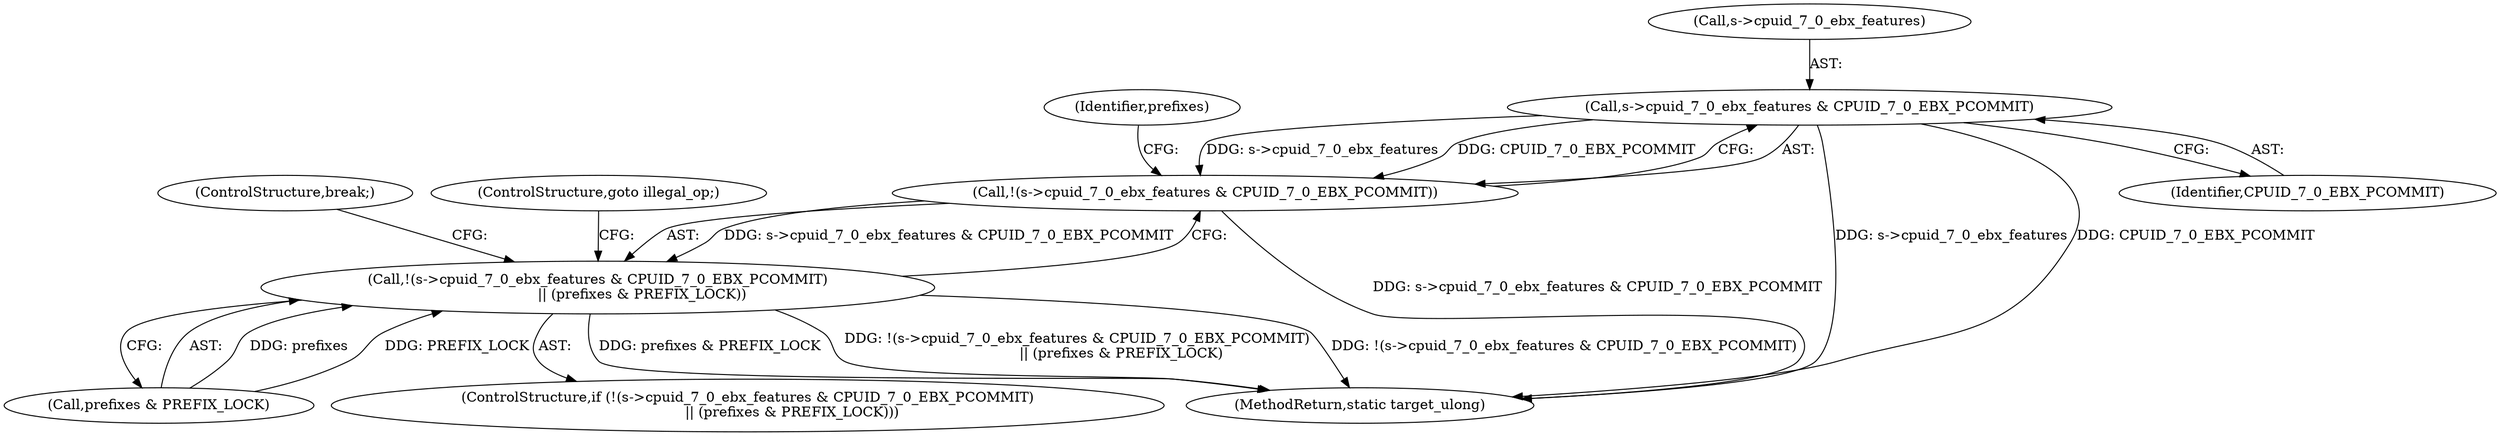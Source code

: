 digraph "0_qemu_30663fd26c0307e414622c7a8607fbc04f92ec14@pointer" {
"1011591" [label="(Call,s->cpuid_7_0_ebx_features & CPUID_7_0_EBX_PCOMMIT)"];
"1011590" [label="(Call,!(s->cpuid_7_0_ebx_features & CPUID_7_0_EBX_PCOMMIT))"];
"1011589" [label="(Call,!(s->cpuid_7_0_ebx_features & CPUID_7_0_EBX_PCOMMIT)\n                    || (prefixes & PREFIX_LOCK))"];
"1011601" [label="(ControlStructure,break;)"];
"1011597" [label="(Identifier,prefixes)"];
"1011840" [label="(MethodReturn,static target_ulong)"];
"1011592" [label="(Call,s->cpuid_7_0_ebx_features)"];
"1011590" [label="(Call,!(s->cpuid_7_0_ebx_features & CPUID_7_0_EBX_PCOMMIT))"];
"1011596" [label="(Call,prefixes & PREFIX_LOCK)"];
"1011589" [label="(Call,!(s->cpuid_7_0_ebx_features & CPUID_7_0_EBX_PCOMMIT)\n                    || (prefixes & PREFIX_LOCK))"];
"1011600" [label="(ControlStructure,goto illegal_op;)"];
"1011588" [label="(ControlStructure,if (!(s->cpuid_7_0_ebx_features & CPUID_7_0_EBX_PCOMMIT)\n                    || (prefixes & PREFIX_LOCK)))"];
"1011591" [label="(Call,s->cpuid_7_0_ebx_features & CPUID_7_0_EBX_PCOMMIT)"];
"1011595" [label="(Identifier,CPUID_7_0_EBX_PCOMMIT)"];
"1011591" -> "1011590"  [label="AST: "];
"1011591" -> "1011595"  [label="CFG: "];
"1011592" -> "1011591"  [label="AST: "];
"1011595" -> "1011591"  [label="AST: "];
"1011590" -> "1011591"  [label="CFG: "];
"1011591" -> "1011840"  [label="DDG: s->cpuid_7_0_ebx_features"];
"1011591" -> "1011840"  [label="DDG: CPUID_7_0_EBX_PCOMMIT"];
"1011591" -> "1011590"  [label="DDG: s->cpuid_7_0_ebx_features"];
"1011591" -> "1011590"  [label="DDG: CPUID_7_0_EBX_PCOMMIT"];
"1011590" -> "1011589"  [label="AST: "];
"1011597" -> "1011590"  [label="CFG: "];
"1011589" -> "1011590"  [label="CFG: "];
"1011590" -> "1011840"  [label="DDG: s->cpuid_7_0_ebx_features & CPUID_7_0_EBX_PCOMMIT"];
"1011590" -> "1011589"  [label="DDG: s->cpuid_7_0_ebx_features & CPUID_7_0_EBX_PCOMMIT"];
"1011589" -> "1011588"  [label="AST: "];
"1011589" -> "1011596"  [label="CFG: "];
"1011596" -> "1011589"  [label="AST: "];
"1011600" -> "1011589"  [label="CFG: "];
"1011601" -> "1011589"  [label="CFG: "];
"1011589" -> "1011840"  [label="DDG: prefixes & PREFIX_LOCK"];
"1011589" -> "1011840"  [label="DDG: !(s->cpuid_7_0_ebx_features & CPUID_7_0_EBX_PCOMMIT)\n                    || (prefixes & PREFIX_LOCK)"];
"1011589" -> "1011840"  [label="DDG: !(s->cpuid_7_0_ebx_features & CPUID_7_0_EBX_PCOMMIT)"];
"1011596" -> "1011589"  [label="DDG: prefixes"];
"1011596" -> "1011589"  [label="DDG: PREFIX_LOCK"];
}
